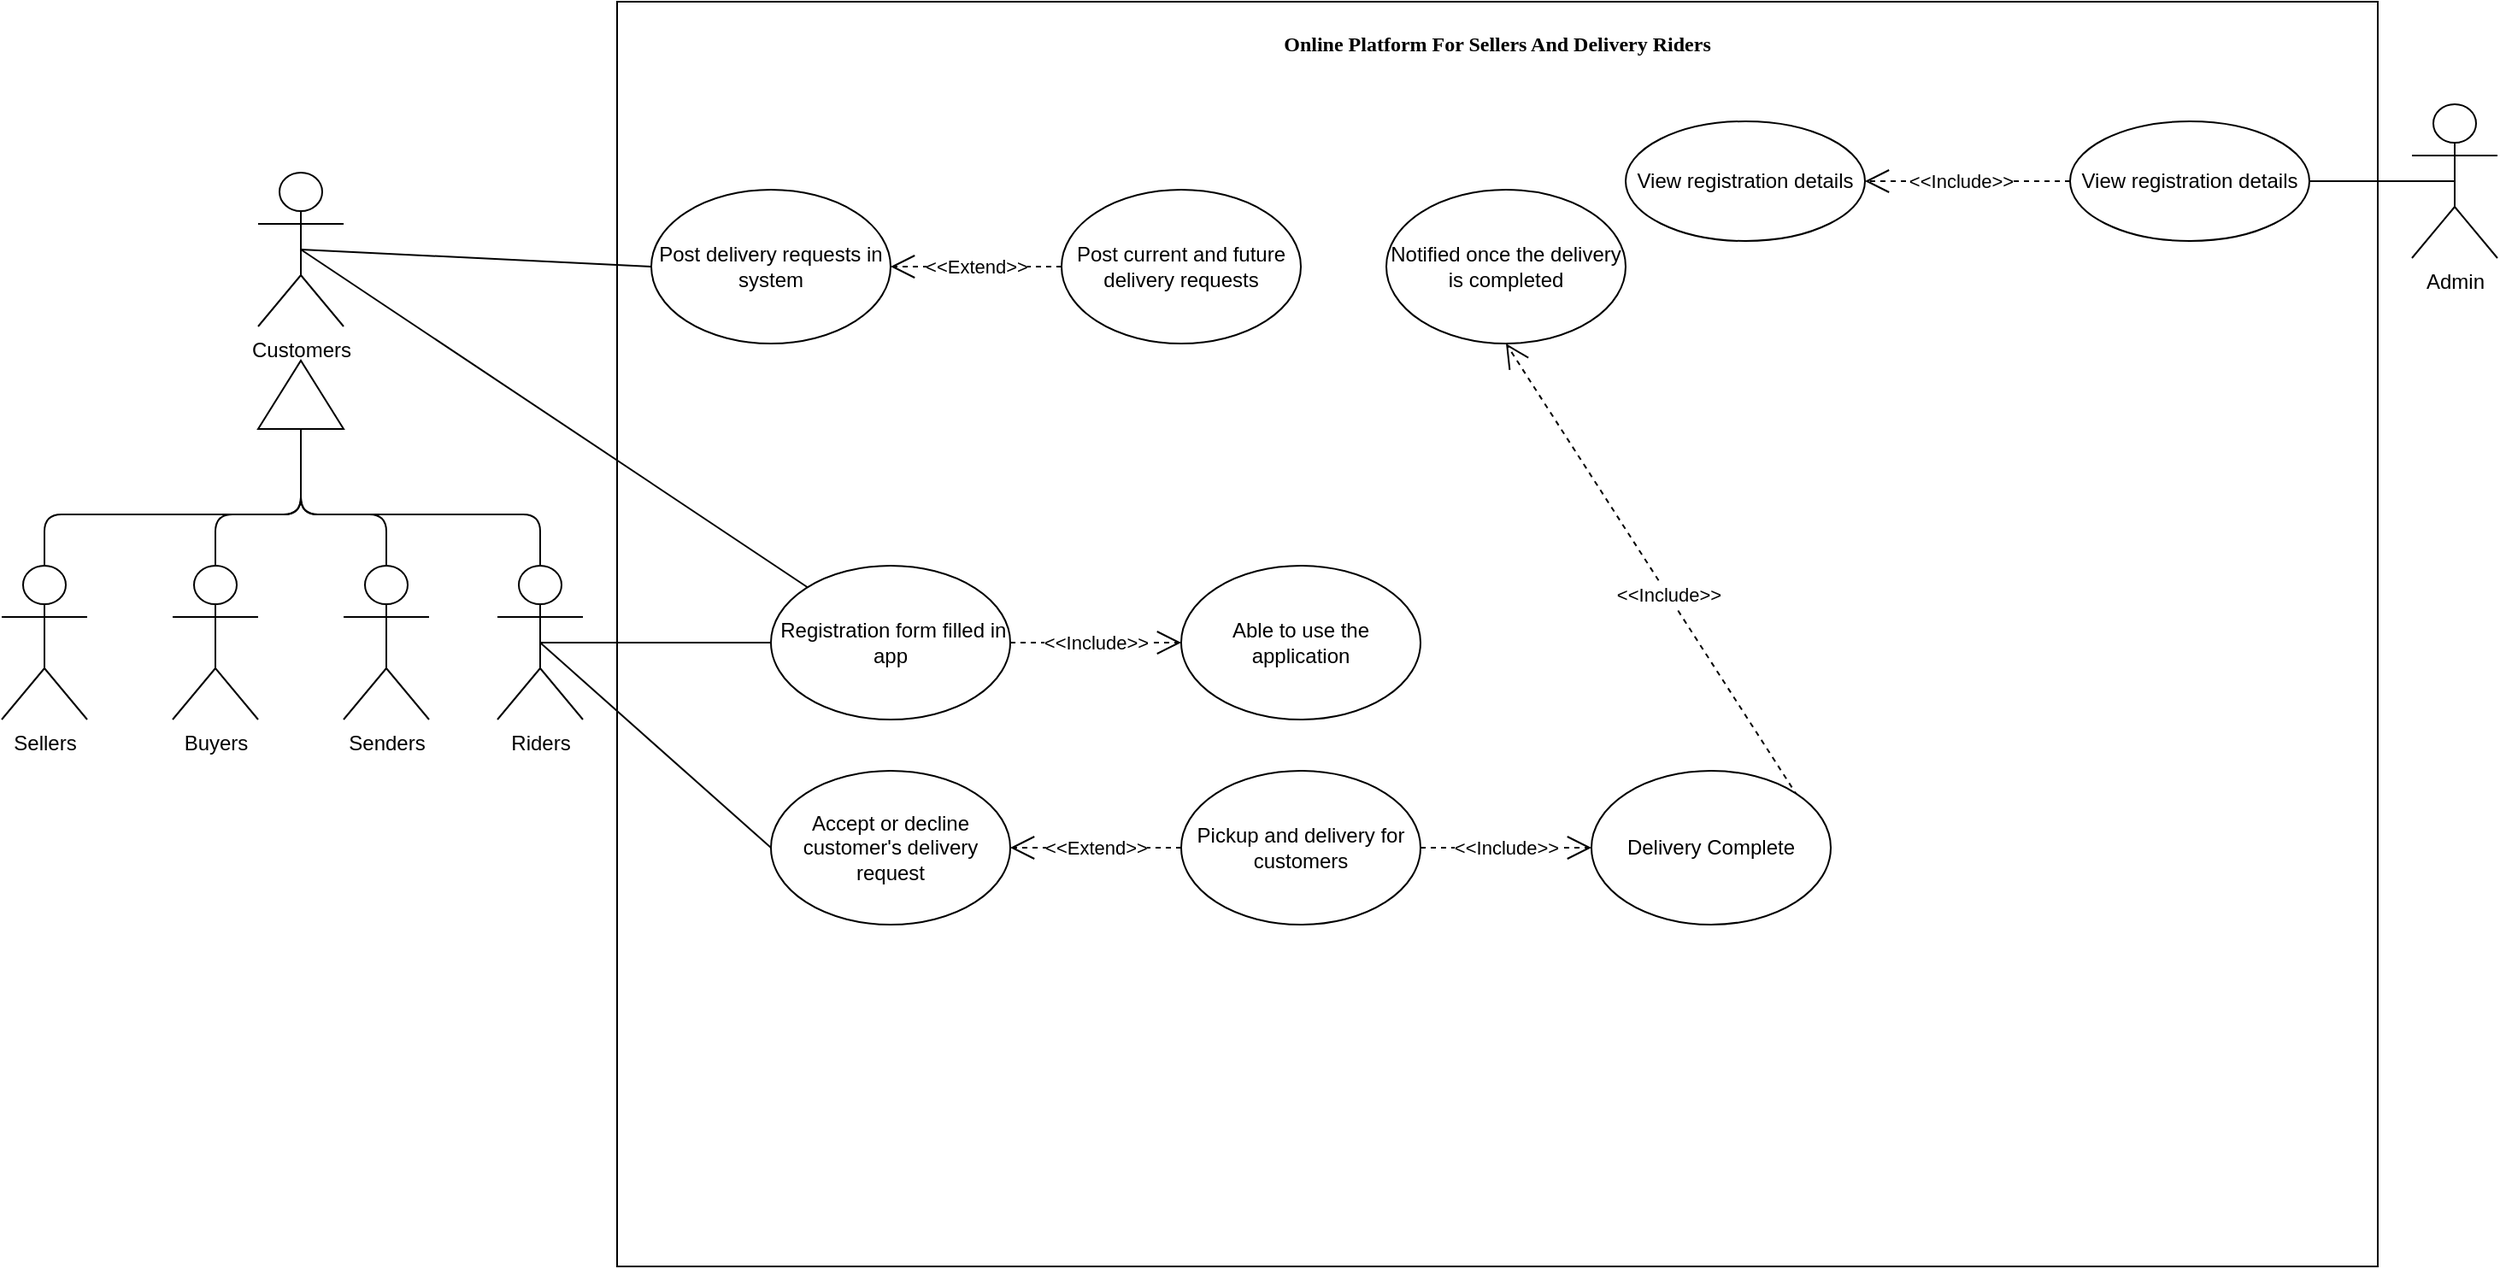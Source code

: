 <mxfile version="13.6.9" type="onedrive"><diagram name="Page-1" id="0783ab3e-0a74-02c8-0abd-f7b4e66b4bec"><mxGraphModel dx="599" dy="310" grid="1" gridSize="10" guides="1" tooltips="1" connect="1" arrows="1" fold="1" page="1" pageScale="1" pageWidth="850" pageHeight="1100" background="#ffffff" math="0" shadow="0"><root><mxCell id="0"/><mxCell id="1" parent="0"/><mxCell id="9HScV0JsSOKOk4mMe-ML-9" value="Admin" style="shape=umlActor;verticalLabelPosition=bottom;verticalAlign=top;html=1;" parent="1" vertex="1"><mxGeometry x="1410" y="80" width="50" height="90" as="geometry"/></mxCell><mxCell id="9HScV0JsSOKOk4mMe-ML-11" value="Sellers" style="shape=umlActor;verticalLabelPosition=bottom;verticalAlign=top;html=1;" parent="1" vertex="1"><mxGeometry y="350" width="50" height="90" as="geometry"/></mxCell><mxCell id="9HScV0JsSOKOk4mMe-ML-12" value="Senders" style="shape=umlActor;verticalLabelPosition=bottom;verticalAlign=top;html=1;" parent="1" vertex="1"><mxGeometry x="200" y="350" width="50" height="90" as="geometry"/></mxCell><mxCell id="9HScV0JsSOKOk4mMe-ML-13" value="Customers" style="shape=umlActor;verticalLabelPosition=bottom;verticalAlign=top;html=1;" parent="1" vertex="1"><mxGeometry x="150" y="120" width="50" height="90" as="geometry"/></mxCell><mxCell id="9HScV0JsSOKOk4mMe-ML-14" value="Riders" style="shape=umlActor;verticalLabelPosition=bottom;verticalAlign=top;html=1;" parent="1" vertex="1"><mxGeometry x="290" y="350" width="50" height="90" as="geometry"/></mxCell><mxCell id="9HScV0JsSOKOk4mMe-ML-17" value="Buyers" style="shape=umlActor;verticalLabelPosition=bottom;verticalAlign=top;html=1;" parent="1" vertex="1"><mxGeometry x="100" y="350" width="50" height="90" as="geometry"/></mxCell><mxCell id="9HScV0JsSOKOk4mMe-ML-22" value="" style="triangle;whiteSpace=wrap;html=1;horizontal=1;verticalAlign=top;direction=north;" parent="1" vertex="1"><mxGeometry x="150" y="230" width="50" height="40" as="geometry"/></mxCell><mxCell id="9HScV0JsSOKOk4mMe-ML-39" value="&lt;p style=&quot;margin: 0px ; margin-top: 4px ; text-align: center&quot;&gt;&lt;br&gt;&lt;span style=&quot;font-family: &amp;#34;verdana&amp;#34; ; font-weight: 700&quot;&gt;Online Platform For Sellers And Delivery Riders&lt;/span&gt;&lt;br&gt;&lt;/p&gt;" style="verticalAlign=top;align=left;overflow=fill;fontSize=12;fontFamily=Helvetica;html=1;" parent="1" vertex="1"><mxGeometry x="360" y="20" width="1030" height="740" as="geometry"/></mxCell><mxCell id="9HScV0JsSOKOk4mMe-ML-40" value="View registration details" style="ellipse;whiteSpace=wrap;html=1;" parent="1" vertex="1"><mxGeometry x="1210" y="90" width="140" height="70" as="geometry"/></mxCell><mxCell id="9HScV0JsSOKOk4mMe-ML-42" value="" style="endArrow=none;html=1;entryX=0.5;entryY=0.5;entryDx=0;entryDy=0;entryPerimeter=0;exitX=1;exitY=0.5;exitDx=0;exitDy=0;" parent="1" source="9HScV0JsSOKOk4mMe-ML-40" target="9HScV0JsSOKOk4mMe-ML-9" edge="1"><mxGeometry width="50" height="50" relative="1" as="geometry"><mxPoint x="860" y="280" as="sourcePoint"/><mxPoint x="910" y="230" as="targetPoint"/></mxGeometry></mxCell><mxCell id="9HScV0JsSOKOk4mMe-ML-51" value="" style="endArrow=none;html=1;exitX=0.5;exitY=0.5;exitDx=0;exitDy=0;exitPerimeter=0;entryX=0;entryY=0.5;entryDx=0;entryDy=0;" parent="1" source="9HScV0JsSOKOk4mMe-ML-14" target="9HScV0JsSOKOk4mMe-ML-58" edge="1"><mxGeometry width="50" height="50" relative="1" as="geometry"><mxPoint x="950" y="370" as="sourcePoint"/><mxPoint x="1000" y="320" as="targetPoint"/></mxGeometry></mxCell><mxCell id="9HScV0JsSOKOk4mMe-ML-58" value="&amp;nbsp;Registration form filled in app" style="ellipse;whiteSpace=wrap;html=1;" parent="1" vertex="1"><mxGeometry x="450" y="350" width="140" height="90" as="geometry"/></mxCell><mxCell id="9HScV0JsSOKOk4mMe-ML-59" value="View registration details" style="ellipse;whiteSpace=wrap;html=1;" parent="1" vertex="1"><mxGeometry x="950" y="90" width="140" height="70" as="geometry"/></mxCell><mxCell id="9HScV0JsSOKOk4mMe-ML-63" value="Post current and future delivery requests" style="ellipse;whiteSpace=wrap;html=1;" parent="1" vertex="1"><mxGeometry x="620" y="130" width="140" height="90" as="geometry"/></mxCell><mxCell id="9HScV0JsSOKOk4mMe-ML-64" value="Post delivery requests in system" style="ellipse;whiteSpace=wrap;html=1;" parent="1" vertex="1"><mxGeometry x="380" y="130" width="140" height="90" as="geometry"/></mxCell><mxCell id="9HScV0JsSOKOk4mMe-ML-65" value="&amp;lt;&amp;lt;Extend&amp;gt;&amp;gt;" style="endArrow=open;endSize=12;dashed=1;html=1;exitX=0;exitY=0.5;exitDx=0;exitDy=0;entryX=1;entryY=0.5;entryDx=0;entryDy=0;" parent="1" source="9HScV0JsSOKOk4mMe-ML-63" target="9HScV0JsSOKOk4mMe-ML-64" edge="1"><mxGeometry width="160" relative="1" as="geometry"><mxPoint x="610" y="230" as="sourcePoint"/><mxPoint x="770" y="230" as="targetPoint"/></mxGeometry></mxCell><mxCell id="9HScV0JsSOKOk4mMe-ML-69" value="Able to use the application" style="ellipse;whiteSpace=wrap;html=1;" parent="1" vertex="1"><mxGeometry x="690" y="350" width="140" height="90" as="geometry"/></mxCell><mxCell id="9HScV0JsSOKOk4mMe-ML-70" value="&amp;lt;&amp;lt;Include&amp;gt;&amp;gt;" style="endArrow=open;endSize=12;dashed=1;html=1;exitX=1;exitY=0.5;exitDx=0;exitDy=0;entryX=0;entryY=0.5;entryDx=0;entryDy=0;" parent="1" source="9HScV0JsSOKOk4mMe-ML-58" target="9HScV0JsSOKOk4mMe-ML-69" edge="1"><mxGeometry width="160" relative="1" as="geometry"><mxPoint x="710.0" y="349.31" as="sourcePoint"/><mxPoint x="600.0" y="349.31" as="targetPoint"/><Array as="points"/></mxGeometry></mxCell><mxCell id="1ITXG2-WyqyvKEilLhHo-3" value="Accept or decline customer's delivery request" style="ellipse;whiteSpace=wrap;html=1;" parent="1" vertex="1"><mxGeometry x="450" y="470" width="140" height="90" as="geometry"/></mxCell><mxCell id="1ITXG2-WyqyvKEilLhHo-5" value="&amp;lt;&amp;lt;Include&amp;gt;&amp;gt;" style="endArrow=open;endSize=12;dashed=1;html=1;exitX=0;exitY=0.5;exitDx=0;exitDy=0;entryX=1;entryY=0.5;entryDx=0;entryDy=0;" parent="1" source="9HScV0JsSOKOk4mMe-ML-40" target="9HScV0JsSOKOk4mMe-ML-59" edge="1"><mxGeometry x="0.077" width="160" relative="1" as="geometry"><mxPoint x="930" y="170" as="sourcePoint"/><mxPoint x="1090" y="170" as="targetPoint"/><mxPoint as="offset"/></mxGeometry></mxCell><mxCell id="1ITXG2-WyqyvKEilLhHo-7" value="Pickup and delivery for customers" style="ellipse;whiteSpace=wrap;html=1;" parent="1" vertex="1"><mxGeometry x="690" y="470" width="140" height="90" as="geometry"/></mxCell><mxCell id="1ITXG2-WyqyvKEilLhHo-8" value="" style="endArrow=none;html=1;exitX=0.5;exitY=0;exitDx=0;exitDy=0;exitPerimeter=0;entryX=0;entryY=0.5;entryDx=0;entryDy=0;" parent="1" source="9HScV0JsSOKOk4mMe-ML-14" target="9HScV0JsSOKOk4mMe-ML-22" edge="1"><mxGeometry width="50" height="50" relative="1" as="geometry"><mxPoint x="300" y="320" as="sourcePoint"/><mxPoint x="200" y="230" as="targetPoint"/><Array as="points"><mxPoint x="315" y="320"/><mxPoint x="175" y="320"/></Array></mxGeometry></mxCell><mxCell id="1ITXG2-WyqyvKEilLhHo-9" value="" style="endArrow=none;html=1;exitX=0.5;exitY=0;exitDx=0;exitDy=0;exitPerimeter=0;entryX=0;entryY=0.5;entryDx=0;entryDy=0;" parent="1" source="9HScV0JsSOKOk4mMe-ML-11" target="9HScV0JsSOKOk4mMe-ML-22" edge="1"><mxGeometry width="50" height="50" relative="1" as="geometry"><mxPoint x="30" y="270" as="sourcePoint"/><mxPoint x="80" y="220" as="targetPoint"/><Array as="points"><mxPoint x="25" y="320"/><mxPoint x="100" y="320"/><mxPoint x="175" y="320"/></Array></mxGeometry></mxCell><mxCell id="1ITXG2-WyqyvKEilLhHo-10" value="" style="endArrow=none;html=1;exitX=0.5;exitY=0;exitDx=0;exitDy=0;exitPerimeter=0;entryX=0;entryY=0.5;entryDx=0;entryDy=0;" parent="1" source="9HScV0JsSOKOk4mMe-ML-17" target="9HScV0JsSOKOk4mMe-ML-22" edge="1"><mxGeometry width="50" height="50" relative="1" as="geometry"><mxPoint x="400" y="290" as="sourcePoint"/><mxPoint x="450" y="240" as="targetPoint"/><Array as="points"><mxPoint x="125" y="320"/><mxPoint x="175" y="320"/></Array></mxGeometry></mxCell><mxCell id="1ITXG2-WyqyvKEilLhHo-11" value="" style="endArrow=none;html=1;exitX=0.5;exitY=0;exitDx=0;exitDy=0;exitPerimeter=0;entryX=0;entryY=0.5;entryDx=0;entryDy=0;" parent="1" source="9HScV0JsSOKOk4mMe-ML-12" target="9HScV0JsSOKOk4mMe-ML-22" edge="1"><mxGeometry width="50" height="50" relative="1" as="geometry"><mxPoint x="30" y="220" as="sourcePoint"/><mxPoint x="80" y="170" as="targetPoint"/><Array as="points"><mxPoint x="225" y="320"/><mxPoint x="175" y="320"/></Array></mxGeometry></mxCell><mxCell id="1ITXG2-WyqyvKEilLhHo-12" value="" style="endArrow=none;html=1;entryX=0;entryY=0.5;entryDx=0;entryDy=0;exitX=0.5;exitY=0.5;exitDx=0;exitDy=0;exitPerimeter=0;" parent="1" source="9HScV0JsSOKOk4mMe-ML-13" target="9HScV0JsSOKOk4mMe-ML-64" edge="1"><mxGeometry width="50" height="50" relative="1" as="geometry"><mxPoint x="270" y="210" as="sourcePoint"/><mxPoint x="320" y="160" as="targetPoint"/></mxGeometry></mxCell><mxCell id="1ITXG2-WyqyvKEilLhHo-13" value="" style="endArrow=none;html=1;exitX=0.5;exitY=0.5;exitDx=0;exitDy=0;exitPerimeter=0;" parent="1" source="9HScV0JsSOKOk4mMe-ML-13" target="9HScV0JsSOKOk4mMe-ML-58" edge="1"><mxGeometry width="50" height="50" relative="1" as="geometry"><mxPoint x="220" y="280" as="sourcePoint"/><mxPoint x="270" y="230" as="targetPoint"/></mxGeometry></mxCell><mxCell id="1ITXG2-WyqyvKEilLhHo-14" value="" style="endArrow=none;html=1;entryX=0.5;entryY=0.5;entryDx=0;entryDy=0;entryPerimeter=0;exitX=0;exitY=0.5;exitDx=0;exitDy=0;" parent="1" source="1ITXG2-WyqyvKEilLhHo-3" target="9HScV0JsSOKOk4mMe-ML-14" edge="1"><mxGeometry width="50" height="50" relative="1" as="geometry"><mxPoint x="230" y="530" as="sourcePoint"/><mxPoint x="280" y="480" as="targetPoint"/></mxGeometry></mxCell><mxCell id="1ITXG2-WyqyvKEilLhHo-15" value="&amp;lt;&amp;lt;Extend&amp;gt;&amp;gt;" style="endArrow=open;endSize=12;dashed=1;html=1;exitX=0;exitY=0.5;exitDx=0;exitDy=0;entryX=1;entryY=0.5;entryDx=0;entryDy=0;" parent="1" source="1ITXG2-WyqyvKEilLhHo-7" target="1ITXG2-WyqyvKEilLhHo-3" edge="1"><mxGeometry width="160" relative="1" as="geometry"><mxPoint x="190" y="580" as="sourcePoint"/><mxPoint x="350" y="580" as="targetPoint"/></mxGeometry></mxCell><mxCell id="k9TTftnrc4q0dPg1Eu2p-1" value="&amp;lt;&amp;lt;Include&amp;gt;&amp;gt;" style="endArrow=open;endSize=12;dashed=1;html=1;exitX=1;exitY=0.5;exitDx=0;exitDy=0;entryX=0.5;entryY=1;entryDx=0;entryDy=0;" edge="1" parent="1" source="k9TTftnrc4q0dPg1Eu2p-3" target="k9TTftnrc4q0dPg1Eu2p-2"><mxGeometry width="160" relative="1" as="geometry"><mxPoint x="880" y="430" as="sourcePoint"/><mxPoint x="1040" y="430" as="targetPoint"/></mxGeometry></mxCell><mxCell id="k9TTftnrc4q0dPg1Eu2p-2" value="Notified once the delivery is completed" style="ellipse;whiteSpace=wrap;html=1;" vertex="1" parent="1"><mxGeometry x="810" y="130" width="140" height="90" as="geometry"/></mxCell><mxCell id="k9TTftnrc4q0dPg1Eu2p-3" value="Delivery Complete" style="ellipse;whiteSpace=wrap;html=1;" vertex="1" parent="1"><mxGeometry x="930" y="470" width="140" height="90" as="geometry"/></mxCell><mxCell id="k9TTftnrc4q0dPg1Eu2p-4" value="&amp;lt;&amp;lt;Include&amp;gt;&amp;gt;" style="endArrow=open;endSize=12;dashed=1;html=1;exitX=1;exitY=0.5;exitDx=0;exitDy=0;entryX=0;entryY=0.5;entryDx=0;entryDy=0;" edge="1" parent="1" source="1ITXG2-WyqyvKEilLhHo-7" target="k9TTftnrc4q0dPg1Eu2p-3"><mxGeometry width="160" relative="1" as="geometry"><mxPoint x="840" y="430" as="sourcePoint"/><mxPoint x="1000" y="430" as="targetPoint"/></mxGeometry></mxCell></root></mxGraphModel></diagram></mxfile>